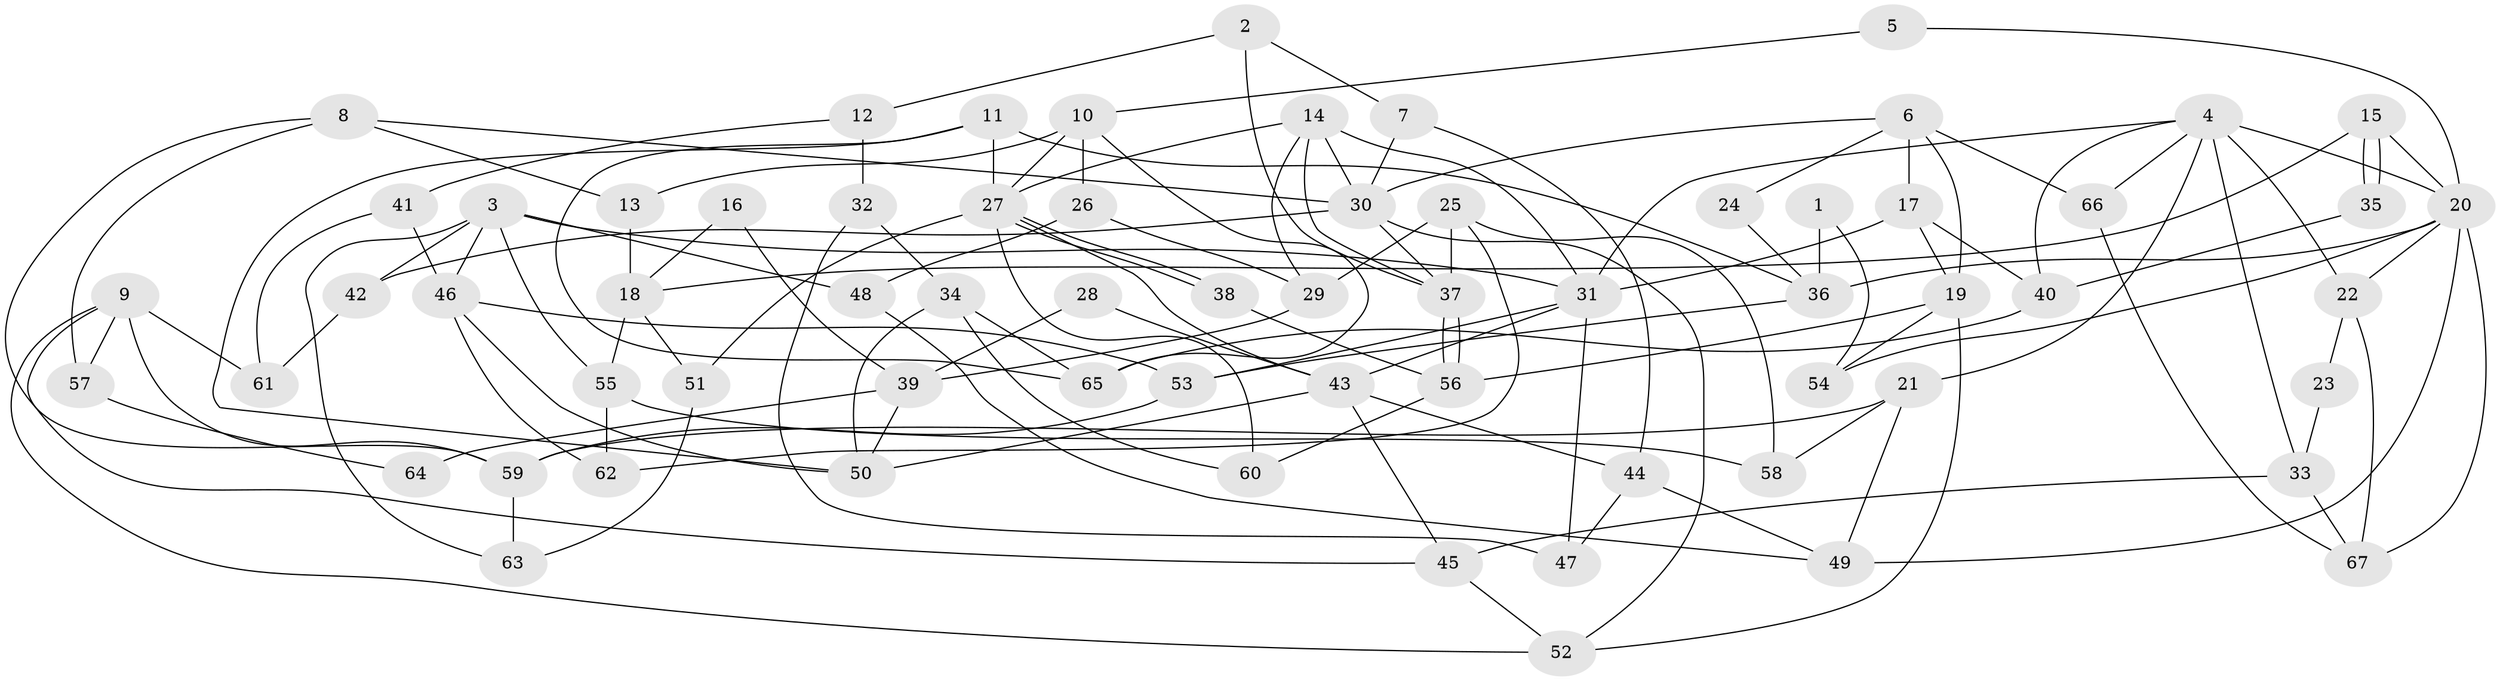 // coarse degree distribution, {2: 0.038461538461538464, 8: 0.19230769230769232, 15: 0.038461538461538464, 6: 0.07692307692307693, 10: 0.07692307692307693, 5: 0.23076923076923078, 3: 0.2692307692307692, 7: 0.038461538461538464, 1: 0.038461538461538464}
// Generated by graph-tools (version 1.1) at 2025/18/03/04/25 18:18:58]
// undirected, 67 vertices, 134 edges
graph export_dot {
graph [start="1"]
  node [color=gray90,style=filled];
  1;
  2;
  3;
  4;
  5;
  6;
  7;
  8;
  9;
  10;
  11;
  12;
  13;
  14;
  15;
  16;
  17;
  18;
  19;
  20;
  21;
  22;
  23;
  24;
  25;
  26;
  27;
  28;
  29;
  30;
  31;
  32;
  33;
  34;
  35;
  36;
  37;
  38;
  39;
  40;
  41;
  42;
  43;
  44;
  45;
  46;
  47;
  48;
  49;
  50;
  51;
  52;
  53;
  54;
  55;
  56;
  57;
  58;
  59;
  60;
  61;
  62;
  63;
  64;
  65;
  66;
  67;
  1 -- 36;
  1 -- 54;
  2 -- 12;
  2 -- 37;
  2 -- 7;
  3 -- 31;
  3 -- 46;
  3 -- 42;
  3 -- 48;
  3 -- 55;
  3 -- 63;
  4 -- 31;
  4 -- 33;
  4 -- 20;
  4 -- 21;
  4 -- 22;
  4 -- 40;
  4 -- 66;
  5 -- 20;
  5 -- 10;
  6 -- 19;
  6 -- 66;
  6 -- 17;
  6 -- 24;
  6 -- 30;
  7 -- 30;
  7 -- 44;
  8 -- 30;
  8 -- 13;
  8 -- 57;
  8 -- 59;
  9 -- 52;
  9 -- 59;
  9 -- 45;
  9 -- 57;
  9 -- 61;
  10 -- 27;
  10 -- 65;
  10 -- 13;
  10 -- 26;
  11 -- 27;
  11 -- 65;
  11 -- 36;
  11 -- 50;
  12 -- 41;
  12 -- 32;
  13 -- 18;
  14 -- 29;
  14 -- 37;
  14 -- 27;
  14 -- 30;
  14 -- 31;
  15 -- 35;
  15 -- 35;
  15 -- 20;
  15 -- 18;
  16 -- 18;
  16 -- 39;
  17 -- 31;
  17 -- 19;
  17 -- 40;
  18 -- 51;
  18 -- 55;
  19 -- 52;
  19 -- 54;
  19 -- 56;
  20 -- 36;
  20 -- 22;
  20 -- 49;
  20 -- 54;
  20 -- 67;
  21 -- 59;
  21 -- 49;
  21 -- 58;
  22 -- 23;
  22 -- 67;
  23 -- 33;
  24 -- 36;
  25 -- 37;
  25 -- 58;
  25 -- 29;
  25 -- 62;
  26 -- 48;
  26 -- 29;
  27 -- 38;
  27 -- 38;
  27 -- 43;
  27 -- 51;
  27 -- 60;
  28 -- 43;
  28 -- 39;
  29 -- 39;
  30 -- 37;
  30 -- 42;
  30 -- 52;
  31 -- 43;
  31 -- 47;
  31 -- 53;
  32 -- 47;
  32 -- 34;
  33 -- 67;
  33 -- 45;
  34 -- 50;
  34 -- 60;
  34 -- 65;
  35 -- 40;
  36 -- 53;
  37 -- 56;
  37 -- 56;
  38 -- 56;
  39 -- 50;
  39 -- 64;
  40 -- 65;
  41 -- 61;
  41 -- 46;
  42 -- 61;
  43 -- 44;
  43 -- 45;
  43 -- 50;
  44 -- 49;
  44 -- 47;
  45 -- 52;
  46 -- 50;
  46 -- 62;
  46 -- 53;
  48 -- 49;
  51 -- 63;
  53 -- 59;
  55 -- 58;
  55 -- 62;
  56 -- 60;
  57 -- 64;
  59 -- 63;
  66 -- 67;
}
